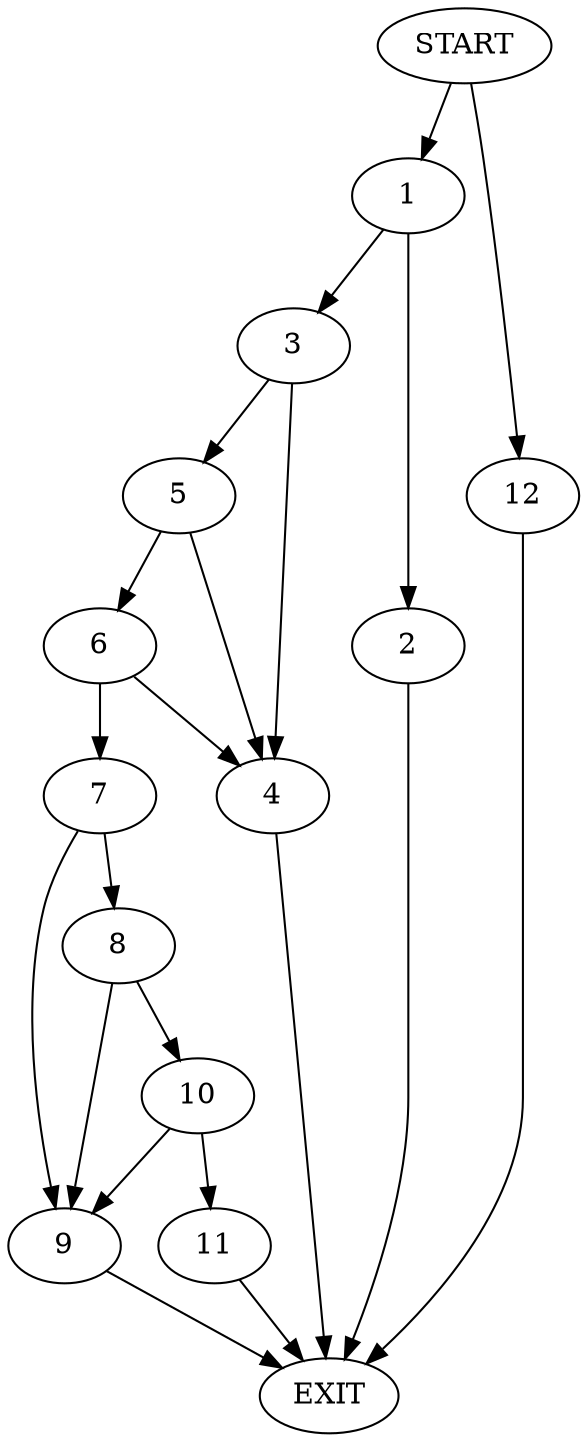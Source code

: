 digraph {
0 [label="START"]
13 [label="EXIT"]
0 -> 1
1 -> 2
1 -> 3
3 -> 4
3 -> 5
2 -> 13
5 -> 4
5 -> 6
4 -> 13
6 -> 7
6 -> 4
7 -> 8
7 -> 9
9 -> 13
8 -> 9
8 -> 10
10 -> 9
10 -> 11
11 -> 13
0 -> 12
12 -> 13
}
